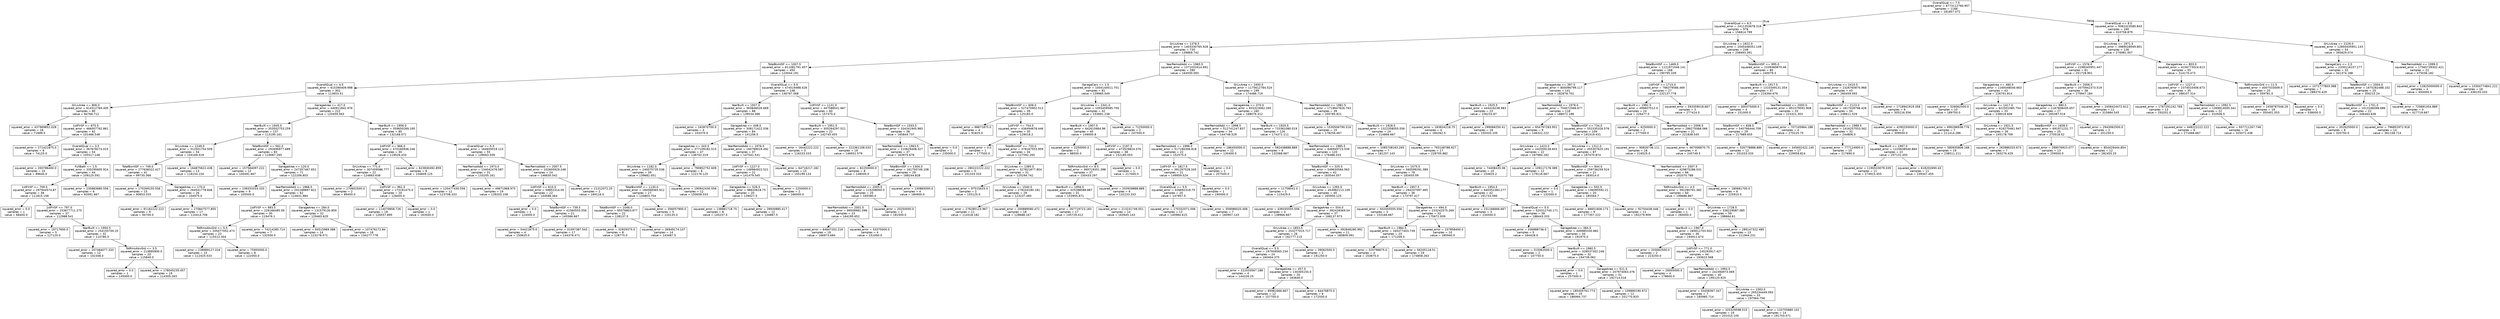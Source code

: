 digraph Tree {
node [shape=box, fontname="helvetica"] ;
edge [fontname="helvetica"] ;
0 [label="OverallQual <= 7.5\nsquared_error = 6773112760.957\nsamples = 1168\nvalue = 181857.072"] ;
1 [label="OverallQual <= 6.5\nsquared_error = 2411353678.316\nsamples = 978\nvalue = 156814.799"] ;
0 -> 1 [labeldistance=2.5, labelangle=45, headlabel="True"] ;
2 [label="GrLivArea <= 1378.5\nsquared_error = 1403330765.928\nsamples = 730\nvalue = 139869.742"] ;
1 -> 2 ;
3 [label="TotalBsmtSF <= 1007.5\nsquared_error = 811081791.457\nsamples = 450\nvalue = 124544.191"] ;
2 -> 3 ;
4 [label="OverallQual <= 4.5\nsquared_error = 615390409.998\nsamples = 302\nvalue = 113653.51"] ;
3 -> 4 ;
5 [label="GrLivArea <= 806.0\nsquared_error = 614312769.405\nsamples = 80\nvalue = 94766.712"] ;
4 -> 5 ;
6 [label="squared_error = 437969852.028\nsamples = 18\nvalue = 71689.5"] ;
5 -> 6 ;
7 [label="1stFlrSF <= 675.5\nsquared_error = 466007762.861\nsamples = 62\nvalue = 101466.548"] ;
5 -> 7 ;
8 [label="squared_error = 271421875.0\nsamples = 8\nvalue = 74125.0"] ;
7 -> 8 ;
9 [label="OverallQual <= 3.5\nsquared_error = 367678274.015\nsamples = 54\nvalue = 105517.148"] ;
7 -> 9 ;
10 [label="squared_error = 200786400.0\nsamples = 10\nvalue = 89640.0"] ;
9 -> 10 ;
11 [label="FullBath <= 1.5\nsquared_error = 335295605.924\nsamples = 44\nvalue = 109125.591"] ;
9 -> 11 ;
12 [label="1stFlrSF <= 709.0\nsquared_error = 297944574.87\nsamples = 38\nvalue = 111815.158"] ;
11 -> 12 ;
13 [label="squared_error = 0.0\nsamples = 1\nvalue = 68400.0"] ;
12 -> 13 ;
14 [label="1stFlrSF <= 797.0\nsquared_error = 253677711.275\nsamples = 37\nvalue = 112988.541"] ;
12 -> 14 ;
15 [label="squared_error = 19717600.0\nsamples = 5\nvalue = 127120.0"] ;
14 -> 15 ;
16 [label="YearBuilt <= 1950.5\nsquared_error = 254155700.25\nsamples = 32\nvalue = 110780.5"] ;
14 -> 16 ;
17 [label="squared_error = 207484077.333\nsamples = 12\nvalue = 102348.0"] ;
16 -> 17 ;
18 [label="TotRmsAbvGrd <= 3.5\nsquared_error = 213895900.0\nsamples = 20\nvalue = 115840.0"] ;
16 -> 18 ;
19 [label="squared_error = 0.0\nsamples = 1\nvalue = 145000.0"] ;
18 -> 19 ;
20 [label="squared_error = 178045235.457\nsamples = 19\nvalue = 114305.263"] ;
18 -> 20 ;
21 [label="squared_error = 235883680.556\nsamples = 6\nvalue = 92091.667"] ;
11 -> 21 ;
22 [label="GarageArea <= 417.0\nsquared_error = 440911842.976\nsamples = 222\nvalue = 120459.563"] ;
4 -> 22 ;
23 [label="YearBuilt <= 1945.5\nsquared_error = 353502753.259\nsamples = 137\nvalue = 113195.161"] ;
22 -> 23 ;
24 [label="GrLivArea <= 1249.0\nsquared_error = 312501754.509\nsamples = 54\nvalue = 104169.519"] ;
23 -> 24 ;
25 [label="TotalBsmtSF <= 749.0\nsquared_error = 277638322.427\nsamples = 41\nvalue = 99735.366"] ;
24 -> 25 ;
26 [label="squared_error = 170269155.556\nsamples = 15\nvalue = 90653.333"] ;
25 -> 26 ;
27 [label="GarageArea <= 170.0\nsquared_error = 264541778.846\nsamples = 26\nvalue = 104975.0"] ;
25 -> 27 ;
28 [label="squared_error = 91162222.222\nsamples = 9\nvalue = 94700.0"] ;
27 -> 28 ;
29 [label="squared_error = 270847577.855\nsamples = 17\nvalue = 110414.706"] ;
27 -> 29 ;
30 [label="squared_error = 164875622.438\nsamples = 13\nvalue = 118154.154"] ;
24 -> 30 ;
31 [label="TotalBsmtSF <= 562.0\nsquared_error = 292696977.689\nsamples = 83\nvalue = 119067.265"] ;
23 -> 31 ;
32 [label="squared_error = 157584097.222\nsamples = 12\nvalue = 100491.667"] ;
31 -> 32 ;
33 [label="GarageArea <= 120.0\nsquared_error = 247357467.651\nsamples = 71\nvalue = 122206.803"] ;
31 -> 33 ;
34 [label="squared_error = 238333333.333\nsamples = 9\nvalue = 105500.0"] ;
33 -> 34 ;
35 [label="YearRemodAdd <= 1968.5\nsquared_error = 202268897.822\nsamples = 62\nvalue = 124631.984"] ;
33 -> 35 ;
36 [label="1stFlrSF <= 993.5\nsquared_error = 226166485.09\nsamples = 30\nvalue = 119476.1"] ;
35 -> 36 ;
37 [label="TotRmsAbvGrd <= 5.5\nsquared_error = 205077052.473\nsamples = 23\nvalue = 115512.304"] ;
36 -> 37 ;
38 [label="squared_error = 238989127.316\nsamples = 15\nvalue = 112025.533"] ;
37 -> 38 ;
39 [label="squared_error = 75955000.0\nsamples = 8\nvalue = 122050.0"] ;
37 -> 39 ;
40 [label="squared_error = 74214285.714\nsamples = 7\nvalue = 132500.0"] ;
36 -> 40 ;
41 [label="GarageArea <= 284.0\nsquared_error = 131579130.859\nsamples = 32\nvalue = 129465.625"] ;
35 -> 41 ;
42 [label="squared_error = 94515969.388\nsamples = 14\nvalue = 123278.571"] ;
41 -> 42 ;
43 [label="squared_error = 107476172.84\nsamples = 18\nvalue = 134277.778"] ;
41 -> 43 ;
44 [label="YearBuilt <= 1956.0\nsquared_error = 359650269.195\nsamples = 85\nvalue = 132168.071"] ;
22 -> 44 ;
45 [label="1stFlrSF <= 966.0\nsquared_error = 470160936.246\nsamples = 30\nvalue = 119526.433"] ;
44 -> 45 ;
46 [label="GrLivArea <= 771.0\nsquared_error = 307459586.777\nsamples = 22\nvalue = 124863.636"] ;
45 -> 46 ;
47 [label="squared_error = 270602500.0\nsamples = 2\nvalue = 89450.0"] ;
46 -> 47 ;
48 [label="1stFlrSF <= 961.5\nsquared_error = 173191475.0\nsamples = 20\nvalue = 128405.0"] ;
46 -> 48 ;
49 [label="squared_error = 114070858.726\nsamples = 19\nvalue = 126557.895"] ;
48 -> 49 ;
50 [label="squared_error = 0.0\nsamples = 1\nvalue = 163500.0"] ;
48 -> 50 ;
51 [label="squared_error = 623830492.859\nsamples = 8\nvalue = 104849.125"] ;
45 -> 51 ;
52 [label="OverallQual <= 5.5\nsquared_error = 164655019.123\nsamples = 55\nvalue = 139063.509"] ;
44 -> 52 ;
53 [label="YearRemodAdd <= 1973.0\nsquared_error = 134042476.587\nsamples = 31\nvalue = 133205.161"] ;
52 -> 53 ;
54 [label="squared_error = 120477430.556\nsamples = 12\nvalue = 123708.333"] ;
53 -> 54 ;
55 [label="squared_error = 49671968.975\nsamples = 19\nvalue = 139203.158"] ;
53 -> 55 ;
56 [label="YearRemodAdd <= 2007.5\nsquared_error = 102605929.248\nsamples = 24\nvalue = 146630.542"] ;
52 -> 56 ;
57 [label="1stFlrSF <= 610.5\nsquared_error = 59852314.05\nsamples = 22\nvalue = 144586.364"] ;
56 -> 57 ;
58 [label="squared_error = 0.0\nsamples = 1\nvalue = 124000.0"] ;
57 -> 58 ;
59 [label="TotalBsmtSF <= 739.5\nsquared_error = 41560555.556\nsamples = 21\nvalue = 145566.667"] ;
57 -> 59 ;
60 [label="squared_error = 54421875.0\nsamples = 4\nvalue = 150625.0"] ;
59 -> 60 ;
61 [label="squared_error = 31097387.543\nsamples = 17\nvalue = 144376.471"] ;
59 -> 61 ;
62 [label="squared_error = 21312072.25\nsamples = 2\nvalue = 169116.5"] ;
56 -> 62 ;
63 [label="OverallQual <= 5.5\nsquared_error = 474519488.428\nsamples = 148\nvalue = 146767.068"] ;
3 -> 63 ;
64 [label="YearBuilt <= 1937.0\nsquared_error = 363846026.669\nsamples = 88\nvalue = 139534.386"] ;
63 -> 64 ;
65 [label="squared_error = 162870700.0\nsamples = 4\nvalue = 103370.0"] ;
64 -> 65 ;
66 [label="GarageArea <= 448.5\nsquared_error = 308171422.036\nsamples = 84\nvalue = 141256.5"] ;
64 -> 66 ;
67 [label="GarageArea <= 343.0\nsquared_error = 377109182.515\nsamples = 47\nvalue = 136702.319"] ;
66 -> 67 ;
68 [label="GrLivArea <= 1182.0\nsquared_error = 240075735.536\nsamples = 39\nvalue = 139682.051"] ;
67 -> 68 ;
69 [label="TotalBsmtSF <= 1130.0\nsquared_error = 184568365.912\nsamples = 27\nvalue = 134803.704"] ;
68 -> 69 ;
70 [label="TotalBsmtSF <= 1046.0\nsquared_error = 85576803.977\nsamples = 22\nvalue = 138137.5"] ;
69 -> 70 ;
71 [label="squared_error = 32929375.0\nsamples = 8\nvalue = 128775.0"] ;
70 -> 71 ;
72 [label="squared_error = 36949174.107\nsamples = 14\nvalue = 143487.5"] ;
70 -> 72 ;
73 [label="squared_error = 356057900.0\nsamples = 5\nvalue = 120135.0"] ;
69 -> 73 ;
74 [label="squared_error = 190942430.556\nsamples = 12\nvalue = 150658.333"] ;
68 -> 74 ;
75 [label="squared_error = 790852752.609\nsamples = 8\nvalue = 122176.125"] ;
67 -> 75 ;
76 [label="YearRemodAdd <= 1976.5\nsquared_error = 160789019.492\nsamples = 37\nvalue = 147041.541"] ;
66 -> 76 ;
77 [label="1stFlrSF <= 1227.0\nsquared_error = 149984922.521\nsamples = 22\nvalue = 141479.545"] ;
76 -> 77 ;
78 [label="GarageArea <= 526.5\nsquared_error = 98620618.75\nsamples = 20\nvalue = 139027.5"] ;
77 -> 78 ;
79 [label="squared_error = 138881718.75\nsamples = 8\nvalue = 145237.5"] ;
78 -> 79 ;
80 [label="squared_error = 28930885.417\nsamples = 12\nvalue = 134887.5"] ;
78 -> 80 ;
81 [label="squared_error = 2250000.0\nsamples = 2\nvalue = 166000.0"] ;
77 -> 81 ;
82 [label="squared_error = 64716217.182\nsamples = 15\nvalue = 155199.133"] ;
76 -> 82 ;
83 [label="1stFlrSF <= 1131.0\nsquared_error = 447588541.667\nsamples = 60\nvalue = 157375.0"] ;
63 -> 83 ;
84 [label="YearBuilt <= 1951.5\nsquared_error = 305264297.521\nsamples = 22\nvalue = 142745.455"] ;
83 -> 84 ;
85 [label="squared_error = 16442222.222\nsamples = 3\nvalue = 116233.333"] ;
84 -> 85 ;
86 [label="squared_error = 222361108.033\nsamples = 19\nvalue = 146931.579"] ;
84 -> 86 ;
87 [label="TotalBsmtSF <= 1503.5\nsquared_error = 334341945.983\nsamples = 38\nvalue = 165844.737"] ;
83 -> 87 ;
88 [label="YearRemodAdd <= 1963.5\nsquared_error = 210629408.327\nsamples = 37\nvalue = 163975.676"] ;
87 -> 88 ;
89 [label="squared_error = 82250000.0\nsamples = 8\nvalue = 148500.0"] ;
88 -> 89 ;
90 [label="TotalBsmtSF <= 1304.0\nsquared_error = 161750749.108\nsamples = 29\nvalue = 168244.828"] ;
88 -> 90 ;
91 [label="YearRemodAdd <= 2005.5\nsquared_error = 115208000.0\nsamples = 25\nvalue = 165580.0"] ;
90 -> 91 ;
92 [label="YearRemodAdd <= 2001.5\nsquared_error = 99509981.096\nsamples = 23\nvalue = 164195.652"] ;
91 -> 92 ;
93 [label="squared_error = 64847202.216\nsamples = 19\nvalue = 166973.684"] ;
92 -> 93 ;
94 [label="squared_error = 53375000.0\nsamples = 4\nvalue = 151000.0"] ;
92 -> 94 ;
95 [label="squared_error = 20250000.0\nsamples = 2\nvalue = 181500.0"] ;
91 -> 95 ;
96 [label="squared_error = 130865000.0\nsamples = 4\nvalue = 184900.0"] ;
90 -> 96 ;
97 [label="squared_error = 0.0\nsamples = 1\nvalue = 235000.0"] ;
87 -> 97 ;
98 [label="YearRemodAdd <= 1965.5\nsquared_error = 1371031614.691\nsamples = 280\nvalue = 164500.093"] ;
2 -> 98 ;
99 [label="GarageCars <= 1.5\nsquared_error = 1004144011.701\nsamples = 81\nvalue = 139965.049"] ;
98 -> 99 ;
100 [label="TotalBsmtSF <= 606.0\nsquared_error = 527470902.513\nsamples = 39\nvalue = 125183.0"] ;
99 -> 100 ;
101 [label="squared_error = 68671875.0\nsamples = 4\nvalue = 91625.0"] ;
100 -> 101 ;
102 [label="1stFlrSF <= 754.0\nsquared_error = 436494676.446\nsamples = 35\nvalue = 129018.2"] ;
100 -> 102 ;
103 [label="squared_error = 0.0\nsamples = 1\nvalue = 177500.0"] ;
102 -> 103 ;
104 [label="TotalBsmtSF <= 733.0\nsquared_error = 378167553.959\nsamples = 34\nvalue = 127592.265"] ;
102 -> 104 ;
105 [label="squared_error = 280222222.222\nsamples = 3\nvalue = 151333.333"] ;
104 -> 105 ;
106 [label="GrLivArea <= 1385.0\nsquared_error = 327821877.804\nsamples = 31\nvalue = 125294.742"] ;
104 -> 106 ;
107 [label="squared_error = 97515625.0\nsamples = 2\nvalue = 155125.0"] ;
106 -> 107 ;
108 [label="GrLivArea <= 1540.0\nsquared_error = 278104180.181\nsamples = 29\nvalue = 123237.483"] ;
106 -> 108 ;
109 [label="squared_error = 276285123.967\nsamples = 11\nvalue = 114318.182"] ;
108 -> 109 ;
110 [label="squared_error = 200889580.472\nsamples = 18\nvalue = 128688.167"] ;
108 -> 110 ;
111 [label="GrLivArea <= 2341.0\nsquared_error = 1055459585.705\nsamples = 42\nvalue = 153691.238"] ;
99 -> 111 ;
112 [label="YearBuilt <= 1907.5\nsquared_error = 642615664.96\nsamples = 40\nvalue = 149000.8"] ;
111 -> 112 ;
113 [label="squared_error = 2250000.0\nsamples = 2\nvalue = 88500.0"] ;
112 -> 113 ;
114 [label="1stFlrSF <= 2197.5\nsquared_error = 473529824.576\nsamples = 38\nvalue = 152185.053"] ;
112 -> 114 ;
115 [label="TotRmsAbvGrd <= 8.5\nsquared_error = 369719351.398\nsamples = 37\nvalue = 150433.297"] ;
114 -> 115 ;
116 [label="YearBuilt <= 1956.5\nsquared_error = 325288588.887\nsamples = 31\nvalue = 153955.871"] ;
115 -> 116 ;
117 [label="squared_error = 267719723.183\nsamples = 17\nvalue = 145729.412"] ;
116 -> 117 ;
118 [label="squared_error = 213231749.551\nsamples = 14\nvalue = 163945.143"] ;
116 -> 118 ;
119 [label="squared_error = 203928888.889\nsamples = 6\nvalue = 132233.333"] ;
115 -> 119 ;
120 [label="squared_error = 0.0\nsamples = 1\nvalue = 217000.0"] ;
114 -> 120 ;
121 [label="squared_error = 72250000.0\nsamples = 2\nvalue = 247500.0"] ;
111 -> 121 ;
122 [label="GrLivArea <= 1930.5\nsquared_error = 1175612784.524\nsamples = 199\nvalue = 174486.719"] ;
98 -> 122 ;
123 [label="GarageArea <= 370.0\nsquared_error = 833323062.265\nsamples = 160\nvalue = 168076.312"] ;
122 -> 123 ;
124 [label="YearRemodAdd <= 1998.5\nsquared_error = 512741247.837\nsamples = 34\nvalue = 144748.529"] ;
123 -> 124 ;
125 [label="YearRemodAdd <= 1996.0\nsquared_error = 517166306.818\nsamples = 22\nvalue = 152575.0"] ;
124 -> 125 ;
126 [label="1stFlrSF <= 1817.5\nsquared_error = 391297528.345\nsamples = 21\nvalue = 149959.524"] ;
125 -> 126 ;
127 [label="OverallQual <= 5.5\nsquared_error = 326692318.75\nsamples = 20\nvalue = 147957.5"] ;
126 -> 127 ;
128 [label="squared_error = 170332071.006\nsamples = 13\nvalue = 140984.615"] ;
127 -> 128 ;
129 [label="squared_error = 359086020.408\nsamples = 7\nvalue = 160907.143"] ;
127 -> 129 ;
130 [label="squared_error = 0.0\nsamples = 1\nvalue = 190000.0"] ;
126 -> 130 ;
131 [label="squared_error = 0.0\nsamples = 1\nvalue = 207500.0"] ;
125 -> 131 ;
132 [label="squared_error = 186450000.0\nsamples = 12\nvalue = 130400.0"] ;
124 -> 132 ;
133 [label="YearBuilt <= 1920.5\nsquared_error = 733361080.019\nsamples = 126\nvalue = 174371.111"] ;
123 -> 133 ;
134 [label="squared_error = 582438888.889\nsamples = 6\nvalue = 132066.667"] ;
133 -> 134 ;
135 [label="YearRemodAdd <= 1985.5\nsquared_error = 646949723.539\nsamples = 120\nvalue = 176486.333"] ;
133 -> 135 ;
136 [label="TotalBsmtSF <= 325.0\nsquared_error = 549630584.563\nsamples = 42\nvalue = 163544.357"] ;
135 -> 136 ;
137 [label="squared_error = 11758041.0\nsamples = 2\nvalue = 115429.0"] ;
136 -> 137 ;
138 [label="GrLivArea <= 1393.5\nsquared_error = 454982113.109\nsamples = 40\nvalue = 165950.125"] ;
136 -> 138 ;
139 [label="squared_error = 439335555.556\nsamples = 3\nvalue = 138966.667"] ;
138 -> 139 ;
140 [label="GarageArea <= 554.0\nsquared_error = 392428369.54\nsamples = 37\nvalue = 168137.973"] ;
138 -> 140 ;
141 [label="GrLivArea <= 1853.5\nsquared_error = 253277015.717\nsamples = 26\nvalue = 162777.115"] ;
140 -> 141 ;
142 [label="OverallQual <= 5.5\nsquared_error = 197939565.234\nsamples = 24\nvalue = 160404.375"] ;
141 -> 142 ;
143 [label="squared_error = 222033567.188\nsamples = 4\nvalue = 144226.25"] ;
142 -> 143 ;
144 [label="GarageArea <= 457.0\nsquared_error = 130305150.0\nsamples = 20\nvalue = 163640.0"] ;
142 -> 144 ;
145 [label="squared_error = 85981666.667\nsamples = 12\nvalue = 157700.0"] ;
144 -> 145 ;
146 [label="squared_error = 64476875.0\nsamples = 8\nvalue = 172550.0"] ;
144 -> 146 ;
147 [label="squared_error = 39062500.0\nsamples = 2\nvalue = 191250.0"] ;
141 -> 147 ;
148 [label="squared_error = 492846280.992\nsamples = 11\nvalue = 180809.091"] ;
140 -> 148 ;
149 [label="GrLivArea <= 1575.5\nsquared_error = 560599291.389\nsamples = 78\nvalue = 183455.09"] ;
135 -> 149 ;
150 [label="YearBuilt <= 1957.5\nsquared_error = 294337097.465\nsamples = 36\nvalue = 173797.417"] ;
149 -> 150 ;
151 [label="squared_error = 502055555.556\nsamples = 3\nvalue = 153166.667"] ;
150 -> 151 ;
152 [label="GarageArea <= 494.0\nsquared_error = 233242575.269\nsamples = 33\nvalue = 175672.939"] ;
150 -> 152 ;
153 [label="YearBuilt <= 1984.5\nsquared_error = 165477403.739\nsamples = 23\nvalue = 171209.0"] ;
152 -> 153 ;
154 [label="squared_error = 320796875.0\nsamples = 4\nvalue = 153875.0"] ;
153 -> 154 ;
155 [label="squared_error = 56205118.51\nsamples = 19\nvalue = 174858.263"] ;
153 -> 155 ;
156 [label="squared_error = 237858400.0\nsamples = 10\nvalue = 185940.0"] ;
152 -> 156 ;
157 [label="YearBuilt <= 1954.5\nsquared_error = 640352383.277\nsamples = 42\nvalue = 191733.095"] ;
149 -> 157 ;
158 [label="squared_error = 231166666.667\nsamples = 3\nvalue = 234500.0"] ;
157 -> 158 ;
159 [label="OverallQual <= 5.5\nsquared_error = 520312740.171\nsamples = 39\nvalue = 188443.333"] ;
157 -> 159 ;
160 [label="squared_error = 336988736.0\nsamples = 5\nvalue = 164428.0"] ;
159 -> 160 ;
161 [label="GarageArea <= 384.5\nsquared_error = 449985330.882\nsamples = 34\nvalue = 191975.0"] ;
159 -> 161 ;
162 [label="squared_error = 315062500.0\nsamples = 2\nvalue = 147750.0"] ;
161 -> 162 ;
163 [label="YearBuilt <= 1960.5\nsquared_error = 328537302.246\nsamples = 32\nvalue = 194739.062"] ;
161 -> 163 ;
164 [label="squared_error = 0.0\nsamples = 1\nvalue = 257500.0"] ;
163 -> 164 ;
165 [label="GarageArea <= 521.5\nsquared_error = 207974063.476\nsamples = 31\nvalue = 192714.516"] ;
163 -> 165 ;
166 [label="squared_error = 185405761.773\nsamples = 19\nvalue = 186994.737"] ;
165 -> 166 ;
167 [label="squared_error = 109890190.972\nsamples = 12\nvalue = 201770.833"] ;
165 -> 167 ;
168 [label="YearRemodAdd <= 1981.5\nsquared_error = 1719647626.763\nsamples = 39\nvalue = 200785.821"] ;
122 -> 168 ;
169 [label="squared_error = 1530506790.516\nsamples = 15\nvalue = 178256.467"] ;
168 -> 169 ;
170 [label="YearBuilt <= 1928.5\nsquared_error = 1322358055.556\nsamples = 24\nvalue = 214866.667"] ;
168 -> 170 ;
171 [label="squared_error = 1085708163.265\nsamples = 7\nvalue = 181257.143"] ;
170 -> 171 ;
172 [label="squared_error = 763148788.927\nsamples = 17\nvalue = 228705.882"] ;
170 -> 172 ;
173 [label="GrLivArea <= 1822.0\nsquared_error = 2045448351.149\nsamples = 248\nvalue = 206693.391"] ;
1 -> 173 ;
174 [label="TotalBsmtSF <= 1469.0\nsquared_error = 1121971046.141\nsamples = 168\nvalue = 190795.339"] ;
173 -> 174 ;
175 [label="GarageArea <= 397.5\nsquared_error = 800096799.117\nsamples = 141\nvalue = 182878.702"] ;
174 -> 175 ;
176 [label="YearBuilt <= 1925.5\nsquared_error = 444416238.983\nsamples = 23\nvalue = 156233.87"] ;
175 -> 176 ;
177 [label="squared_error = 183834218.75\nsamples = 4\nvalue = 184262.5"] ;
176 -> 177 ;
178 [label="squared_error = 299066250.41\nsamples = 19\nvalue = 150333.105"] ;
176 -> 178 ;
179 [label="YearRemodAdd <= 1978.0\nsquared_error = 704072566.677\nsamples = 118\nvalue = 188072.186"] ;
175 -> 179 ;
180 [label="squared_error = 654797283.951\nsamples = 9\nvalue = 146322.222"] ;
179 -> 180 ;
181 [label="TotalBsmtSF <= 734.5\nsquared_error = 552335326.576\nsamples = 109\nvalue = 191519.431"] ;
179 -> 181 ;
182 [label="GrLivArea <= 1423.0\nsquared_error = 242059138.603\nsamples = 22\nvalue = 167984.182"] ;
181 -> 182 ;
183 [label="squared_error = 74408435.36\nsamples = 10\nvalue = 154625.2"] ;
182 -> 183 ;
184 [label="squared_error = 109117176.389\nsamples = 12\nvalue = 179116.667"] ;
182 -> 184 ;
185 [label="GrLivArea <= 1312.0\nsquared_error = 455307625.191\nsamples = 87\nvalue = 197470.874"] ;
181 -> 185 ;
186 [label="TotalBsmtSF <= 844.0\nsquared_error = 259736259.524\nsamples = 21\nvalue = 183014.0"] ;
185 -> 186 ;
187 [label="squared_error = 0.0\nsamples = 1\nvalue = 132000.0"] ;
186 -> 187 ;
188 [label="GarageArea <= 502.5\nsquared_error = 136095592.21\nsamples = 20\nvalue = 185564.7"] ;
186 -> 188 ;
189 [label="squared_error = 66651606.173\nsamples = 9\nvalue = 177357.222"] ;
188 -> 189 ;
190 [label="squared_error = 92704436.446\nsamples = 11\nvalue = 192279.909"] ;
188 -> 190 ;
191 [label="YearRemodAdd <= 2007.5\nsquared_error = 429875286.531\nsamples = 66\nvalue = 202070.788"] ;
185 -> 191 ;
192 [label="TotRmsAbvGrd <= 4.5\nsquared_error = 392280761.382\nsamples = 60\nvalue = 199686.867"] ;
191 -> 192 ;
193 [label="squared_error = 0.0\nsamples = 1\nvalue = 260000.0"] ;
192 -> 193 ;
194 [label="GrLivArea <= 1728.5\nsquared_error = 336229087.085\nsamples = 59\nvalue = 198664.61"] ;
192 -> 194 ;
195 [label="YearBuilt <= 1967.0\nsquared_error = 285612703.002\nsamples = 46\nvalue = 194911.674"] ;
194 -> 195 ;
196 [label="squared_error = 333062500.0\nsamples = 2\nvalue = 223250.0"] ;
195 -> 196 ;
197 [label="1stFlrSF <= 771.0\nsquared_error = 245293917.427\nsamples = 44\nvalue = 193623.568"] ;
195 -> 197 ;
198 [label="squared_error = 26005000.0\nsamples = 4\nvalue = 178600.0"] ;
197 -> 198 ;
199 [label="YearRemodAdd <= 1993.5\nsquared_error = 242394973.069\nsamples = 40\nvalue = 195125.925"] ;
197 -> 199 ;
200 [label="squared_error = 33458367.347\nsamples = 7\nvalue = 185985.714"] ;
199 -> 200 ;
201 [label="GrLivArea <= 1563.0\nsquared_error = 265234449.093\nsamples = 33\nvalue = 197064.758"] ;
199 -> 201 ;
202 [label="squared_error = 325329598.515\nsamples = 19\nvalue = 201015.105"] ;
201 -> 202 ;
203 [label="squared_error = 133755880.102\nsamples = 14\nvalue = 191703.571"] ;
201 -> 203 ;
204 [label="squared_error = 289147322.485\nsamples = 13\nvalue = 211944.231"] ;
194 -> 204 ;
205 [label="squared_error = 180681700.0\nsamples = 6\nvalue = 225910.0"] ;
191 -> 205 ;
206 [label="1stFlrSF <= 1715.0\nsquared_error = 766379586.469\nsamples = 27\nvalue = 232137.778"] ;
174 -> 206 ;
207 [label="YearBuilt <= 1992.5\nsquared_error = 499607512.0\nsamples = 24\nvalue = 226477.0"] ;
206 -> 207 ;
208 [label="squared_error = 6250000.0\nsamples = 2\nvalue = 277500.0"] ;
207 -> 208 ;
209 [label="YearRemodAdd <= 2006.5\nsquared_error = 286275068.066\nsamples = 22\nvalue = 221838.545"] ;
207 -> 209 ;
210 [label="squared_error = 90826736.111\nsamples = 18\nvalue = 216525.0"] ;
209 -> 210 ;
211 [label="squared_error = 467006870.75\nsamples = 4\nvalue = 245749.5"] ;
209 -> 211 ;
212 [label="squared_error = 593359018.667\nsamples = 3\nvalue = 277424.0"] ;
206 -> 212 ;
213 [label="TotalBsmtSF <= 995.0\nsquared_error = 2339360870.46\nsamples = 80\nvalue = 240079.3"] ;
173 -> 213 ;
214 [label="YearBuilt <= 1917.5\nsquared_error = 1310349131.354\nsamples = 37\nvalue = 216394.676"] ;
213 -> 214 ;
215 [label="squared_error = 300375000.0\nsamples = 4\nvalue = 151000.0"] ;
214 -> 215 ;
216 [label="YearRemodAdd <= 2005.5\nsquared_error = 851579591.908\nsamples = 33\nvalue = 224321.303"] ;
214 -> 216 ;
217 [label="TotalBsmtSF <= 838.5\nsquared_error = 540766444.709\nsamples = 29\nvalue = 217989.655"] ;
216 -> 217 ;
218 [label="squared_error = 326778888.889\nsamples = 12\nvalue = 201033.333"] ;
217 -> 218 ;
219 [label="squared_error = 345602422.145\nsamples = 17\nvalue = 229958.824"] ;
217 -> 219 ;
220 [label="squared_error = 707105864.188\nsamples = 4\nvalue = 270225.75"] ;
216 -> 220 ;
221 [label="GrLivArea <= 2410.5\nsquared_error = 2326765870.968\nsamples = 43\nvalue = 260459.093"] ;
213 -> 221 ;
222 [label="TotalBsmtSF <= 2123.0\nsquared_error = 1817028798.426\nsamples = 34\nvalue = 248611.529"] ;
221 -> 222 ;
223 [label="YearRemodAdd <= 1989.5\nsquared_error = 1416257553.562\nsamples = 32\nvalue = 244806.0"] ;
222 -> 223 ;
224 [label="squared_error = 777124900.0\nsamples = 10\nvalue = 217690.0"] ;
223 -> 224 ;
225 [label="YearBuilt <= 1997.0\nsquared_error = 1220638540.884\nsamples = 22\nvalue = 257131.455"] ;
223 -> 225 ;
226 [label="squared_error = 1190533079.339\nsamples = 11\nvalue = 274915.455"] ;
225 -> 226 ;
227 [label="squared_error = 618202690.43\nsamples = 11\nvalue = 239347.455"] ;
225 -> 227 ;
228 [label="squared_error = 4290250000.0\nsamples = 2\nvalue = 309500.0"] ;
222 -> 228 ;
229 [label="squared_error = 1718941919.358\nsamples = 9\nvalue = 305216.556"] ;
221 -> 229 ;
230 [label="OverallQual <= 8.5\nsquared_error = 9381023580.843\nsamples = 190\nvalue = 310758.879"] ;
0 -> 230 [labeldistance=2.5, labelangle=-45, headlabel="False"] ;
231 [label="GrLivArea <= 1971.5\nsquared_error = 3989028049.801\nsamples = 136\nvalue = 276981.007"] ;
230 -> 231 ;
232 [label="1stFlrSF <= 1576.0\nsquared_error = 2298345951.447\nsamples = 81\nvalue = 251728.901"] ;
231 -> 232 ;
233 [label="GarageArea <= 480.5\nsquared_error = 1169348540.663\nsamples = 43\nvalue = 226791.814"] ;
232 -> 233 ;
234 [label="squared_error = 526062500.0\nsamples = 10\nvalue = 189750.0"] ;
233 -> 234 ;
235 [label="GrLivArea <= 1417.0\nsquared_error = 822501085.754\nsamples = 33\nvalue = 238016.606"] ;
233 -> 235 ;
236 [label="squared_error = 690286938.776\nsamples = 7\nvalue = 211414.286"] ;
235 -> 236 ;
237 [label="GrLivArea <= 1921.5\nsquared_error = 616270461.947\nsamples = 26\nvalue = 245178.769"] ;
235 -> 237 ;
238 [label="squared_error = 580935806.166\nsamples = 19\nvalue = 238511.211"] ;
237 -> 238 ;
239 [label="squared_error = 263986333.673\nsamples = 7\nvalue = 263276.429"] ;
237 -> 239 ;
240 [label="YearBuilt <= 2006.5\nsquared_error = 2075942373.519\nsamples = 38\nvalue = 279947.184"] ;
232 -> 240 ;
241 [label="GarageArea <= 880.5\nsquared_error = 1187808435.657\nsamples = 27\nvalue = 265387.519"] ;
240 -> 241 ;
242 [label="TotalBsmtSF <= 1658.5\nsquared_error = 691971231.77\nsamples = 25\nvalue = 270518.52"] ;
241 -> 242 ;
243 [label="squared_error = 289076923.077\nsamples = 13\nvalue = 259500.0"] ;
242 -> 243 ;
244 [label="squared_error = 854429444.854\nsamples = 12\nvalue = 282455.25"] ;
242 -> 244 ;
245 [label="squared_error = 2943062500.0\nsamples = 2\nvalue = 201250.0"] ;
241 -> 245 ;
246 [label="squared_error = 2458424472.612\nsamples = 11\nvalue = 315684.545"] ;
240 -> 246 ;
247 [label="GarageArea <= 803.0\nsquared_error = 4156773024.613\nsamples = 55\nvalue = 314170.473"] ;
231 -> 247 ;
248 [label="1stFlrSF <= 1227.0\nsquared_error = 2374010406.673\nsamples = 35\nvalue = 288107.314"] ;
247 -> 248 ;
249 [label="squared_error = 1787291242.769\nsamples = 13\nvalue = 250201.0"] ;
248 -> 249 ;
250 [label="YearRemodAdd <= 1992.5\nsquared_error = 1369914000.341\nsamples = 22\nvalue = 310506.5"] ;
248 -> 250 ;
251 [label="squared_error = 448222222.222\nsamples = 6\nvalue = 271666.667"] ;
250 -> 251 ;
252 [label="squared_error = 937711267.746\nsamples = 16\nvalue = 325071.438"] ;
250 -> 252 ;
253 [label="TotRmsAbvGrd <= 11.5\nsquared_error = 4007533009.0\nsamples = 20\nvalue = 359781.0"] ;
247 -> 253 ;
254 [label="squared_error = 2458787546.26\nsamples = 19\nvalue = 350401.053"] ;
253 -> 254 ;
255 [label="squared_error = 0.0\nsamples = 1\nvalue = 538000.0"] ;
253 -> 255 ;
256 [label="GrLivArea <= 2229.0\nsquared_error = 12850435951.143\nsamples = 54\nvalue = 395829.074"] ;
230 -> 256 ;
257 [label="GarageCars <= 2.5\nsquared_error = 2330116157.277\nsamples = 32\nvalue = 341374.188"] ;
256 -> 257 ;
258 [label="squared_error = 1072777803.388\nsamples = 7\nvalue = 288370.429"] ;
257 -> 258 ;
259 [label="TotalBsmtSF <= 2004.0\nsquared_error = 1675282488.102\nsamples = 25\nvalue = 356215.24"] ;
257 -> 259 ;
260 [label="TotalBsmtSF <= 1701.0\nsquared_error = 1013168398.686\nsamples = 22\nvalue = 346464.636"] ;
259 -> 260 ;
261 [label="squared_error = 352625000.0\nsamples = 8\nvalue = 320750.0"] ;
260 -> 261 ;
262 [label="squared_error = 796852972.918\nsamples = 14\nvalue = 361158.714"] ;
260 -> 262 ;
263 [label="squared_error = 720691454.889\nsamples = 3\nvalue = 427719.667"] ;
259 -> 263 ;
264 [label="YearRemodAdd <= 1999.0\nsquared_error = 17565739302.421\nsamples = 22\nvalue = 475036.182"] ;
256 -> 264 ;
265 [label="squared_error = 12825000000.0\nsamples = 4\nvalue = 650000.0"] ;
264 -> 265 ;
266 [label="squared_error = 10304774841.222\nsamples = 18\nvalue = 436155.333"] ;
264 -> 266 ;
}
